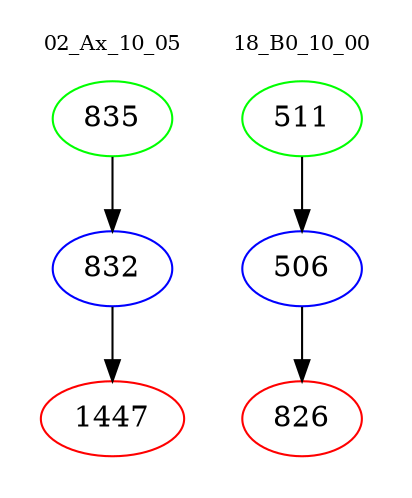 digraph{
subgraph cluster_0 {
color = white
label = "02_Ax_10_05";
fontsize=10;
T0_835 [label="835", color="green"]
T0_835 -> T0_832 [color="black"]
T0_832 [label="832", color="blue"]
T0_832 -> T0_1447 [color="black"]
T0_1447 [label="1447", color="red"]
}
subgraph cluster_1 {
color = white
label = "18_B0_10_00";
fontsize=10;
T1_511 [label="511", color="green"]
T1_511 -> T1_506 [color="black"]
T1_506 [label="506", color="blue"]
T1_506 -> T1_826 [color="black"]
T1_826 [label="826", color="red"]
}
}
